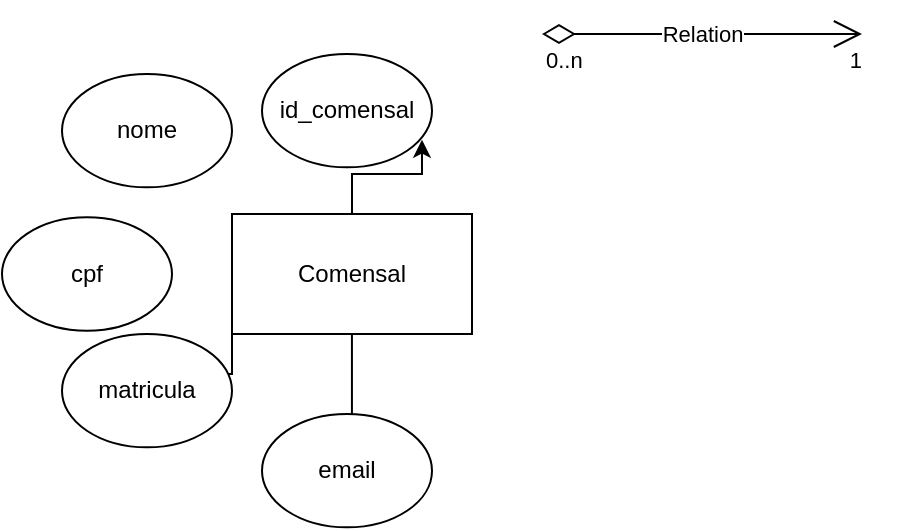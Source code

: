 <mxfile version="20.8.20" type="github">
  <diagram name="Page-1" id="c4acf3e9-155e-7222-9cf6-157b1a14988f">
    <mxGraphModel dx="2140" dy="602" grid="1" gridSize="10" guides="1" tooltips="1" connect="1" arrows="1" fold="1" page="1" pageScale="1" pageWidth="850" pageHeight="1100" background="none" math="0" shadow="0">
      <root>
        <mxCell id="0" />
        <mxCell id="1" parent="0" />
        <mxCell id="AoFDdX8p7UHHFkjHXJvL-8" style="edgeStyle=orthogonalEdgeStyle;rounded=0;orthogonalLoop=1;jettySize=auto;html=1;entryX=0.941;entryY=0.756;entryDx=0;entryDy=0;entryPerimeter=0;" edge="1" parent="1" source="AoFDdX8p7UHHFkjHXJvL-1" target="AoFDdX8p7UHHFkjHXJvL-3">
          <mxGeometry relative="1" as="geometry" />
        </mxCell>
        <mxCell id="AoFDdX8p7UHHFkjHXJvL-16" style="edgeStyle=orthogonalEdgeStyle;rounded=0;orthogonalLoop=1;jettySize=auto;html=1;exitX=0;exitY=1;exitDx=0;exitDy=0;entryX=0.824;entryY=0.353;entryDx=0;entryDy=0;entryPerimeter=0;" edge="1" parent="1" source="AoFDdX8p7UHHFkjHXJvL-1" target="AoFDdX8p7UHHFkjHXJvL-6">
          <mxGeometry relative="1" as="geometry">
            <Array as="points">
              <mxPoint x="-45" y="210" />
            </Array>
          </mxGeometry>
        </mxCell>
        <mxCell id="AoFDdX8p7UHHFkjHXJvL-19" style="edgeStyle=orthogonalEdgeStyle;rounded=0;orthogonalLoop=1;jettySize=auto;html=1;entryX=0.529;entryY=0.176;entryDx=0;entryDy=0;entryPerimeter=0;" edge="1" parent="1" source="AoFDdX8p7UHHFkjHXJvL-1" target="AoFDdX8p7UHHFkjHXJvL-4">
          <mxGeometry relative="1" as="geometry" />
        </mxCell>
        <mxCell id="AoFDdX8p7UHHFkjHXJvL-1" value="Comensal" style="rounded=0;whiteSpace=wrap;html=1;" vertex="1" parent="1">
          <mxGeometry x="-45" y="130" width="120" height="60" as="geometry" />
        </mxCell>
        <mxCell id="AoFDdX8p7UHHFkjHXJvL-2" value="nome" style="ellipse;whiteSpace=wrap;html=1;" vertex="1" parent="1">
          <mxGeometry x="-130" y="60.0" width="85" height="56.67" as="geometry" />
        </mxCell>
        <mxCell id="AoFDdX8p7UHHFkjHXJvL-3" value="id_comensal" style="ellipse;whiteSpace=wrap;html=1;" vertex="1" parent="1">
          <mxGeometry x="-30" y="50" width="85" height="56.67" as="geometry" />
        </mxCell>
        <mxCell id="AoFDdX8p7UHHFkjHXJvL-4" value="email" style="ellipse;whiteSpace=wrap;html=1;" vertex="1" parent="1">
          <mxGeometry x="-30" y="230" width="85" height="56.67" as="geometry" />
        </mxCell>
        <mxCell id="AoFDdX8p7UHHFkjHXJvL-5" value="cpf" style="ellipse;whiteSpace=wrap;html=1;" vertex="1" parent="1">
          <mxGeometry x="-160" y="131.66" width="85" height="56.67" as="geometry" />
        </mxCell>
        <mxCell id="AoFDdX8p7UHHFkjHXJvL-6" value="matricula" style="ellipse;whiteSpace=wrap;html=1;" vertex="1" parent="1">
          <mxGeometry x="-130" y="190" width="85" height="56.67" as="geometry" />
        </mxCell>
        <mxCell id="AoFDdX8p7UHHFkjHXJvL-11" value="Relation" style="endArrow=open;html=1;endSize=12;startArrow=diamondThin;startSize=14;startFill=0;edgeStyle=orthogonalEdgeStyle;rounded=0;" edge="1" parent="1">
          <mxGeometry relative="1" as="geometry">
            <mxPoint x="110" y="40.0" as="sourcePoint" />
            <mxPoint x="270" y="40.0" as="targetPoint" />
          </mxGeometry>
        </mxCell>
        <mxCell id="AoFDdX8p7UHHFkjHXJvL-12" value="0..n" style="edgeLabel;resizable=0;html=1;align=left;verticalAlign=top;" connectable="0" vertex="1" parent="AoFDdX8p7UHHFkjHXJvL-11">
          <mxGeometry x="-1" relative="1" as="geometry" />
        </mxCell>
        <mxCell id="AoFDdX8p7UHHFkjHXJvL-13" value="1" style="edgeLabel;resizable=0;html=1;align=right;verticalAlign=top;" connectable="0" vertex="1" parent="AoFDdX8p7UHHFkjHXJvL-11">
          <mxGeometry x="1" relative="1" as="geometry" />
        </mxCell>
      </root>
    </mxGraphModel>
  </diagram>
</mxfile>
